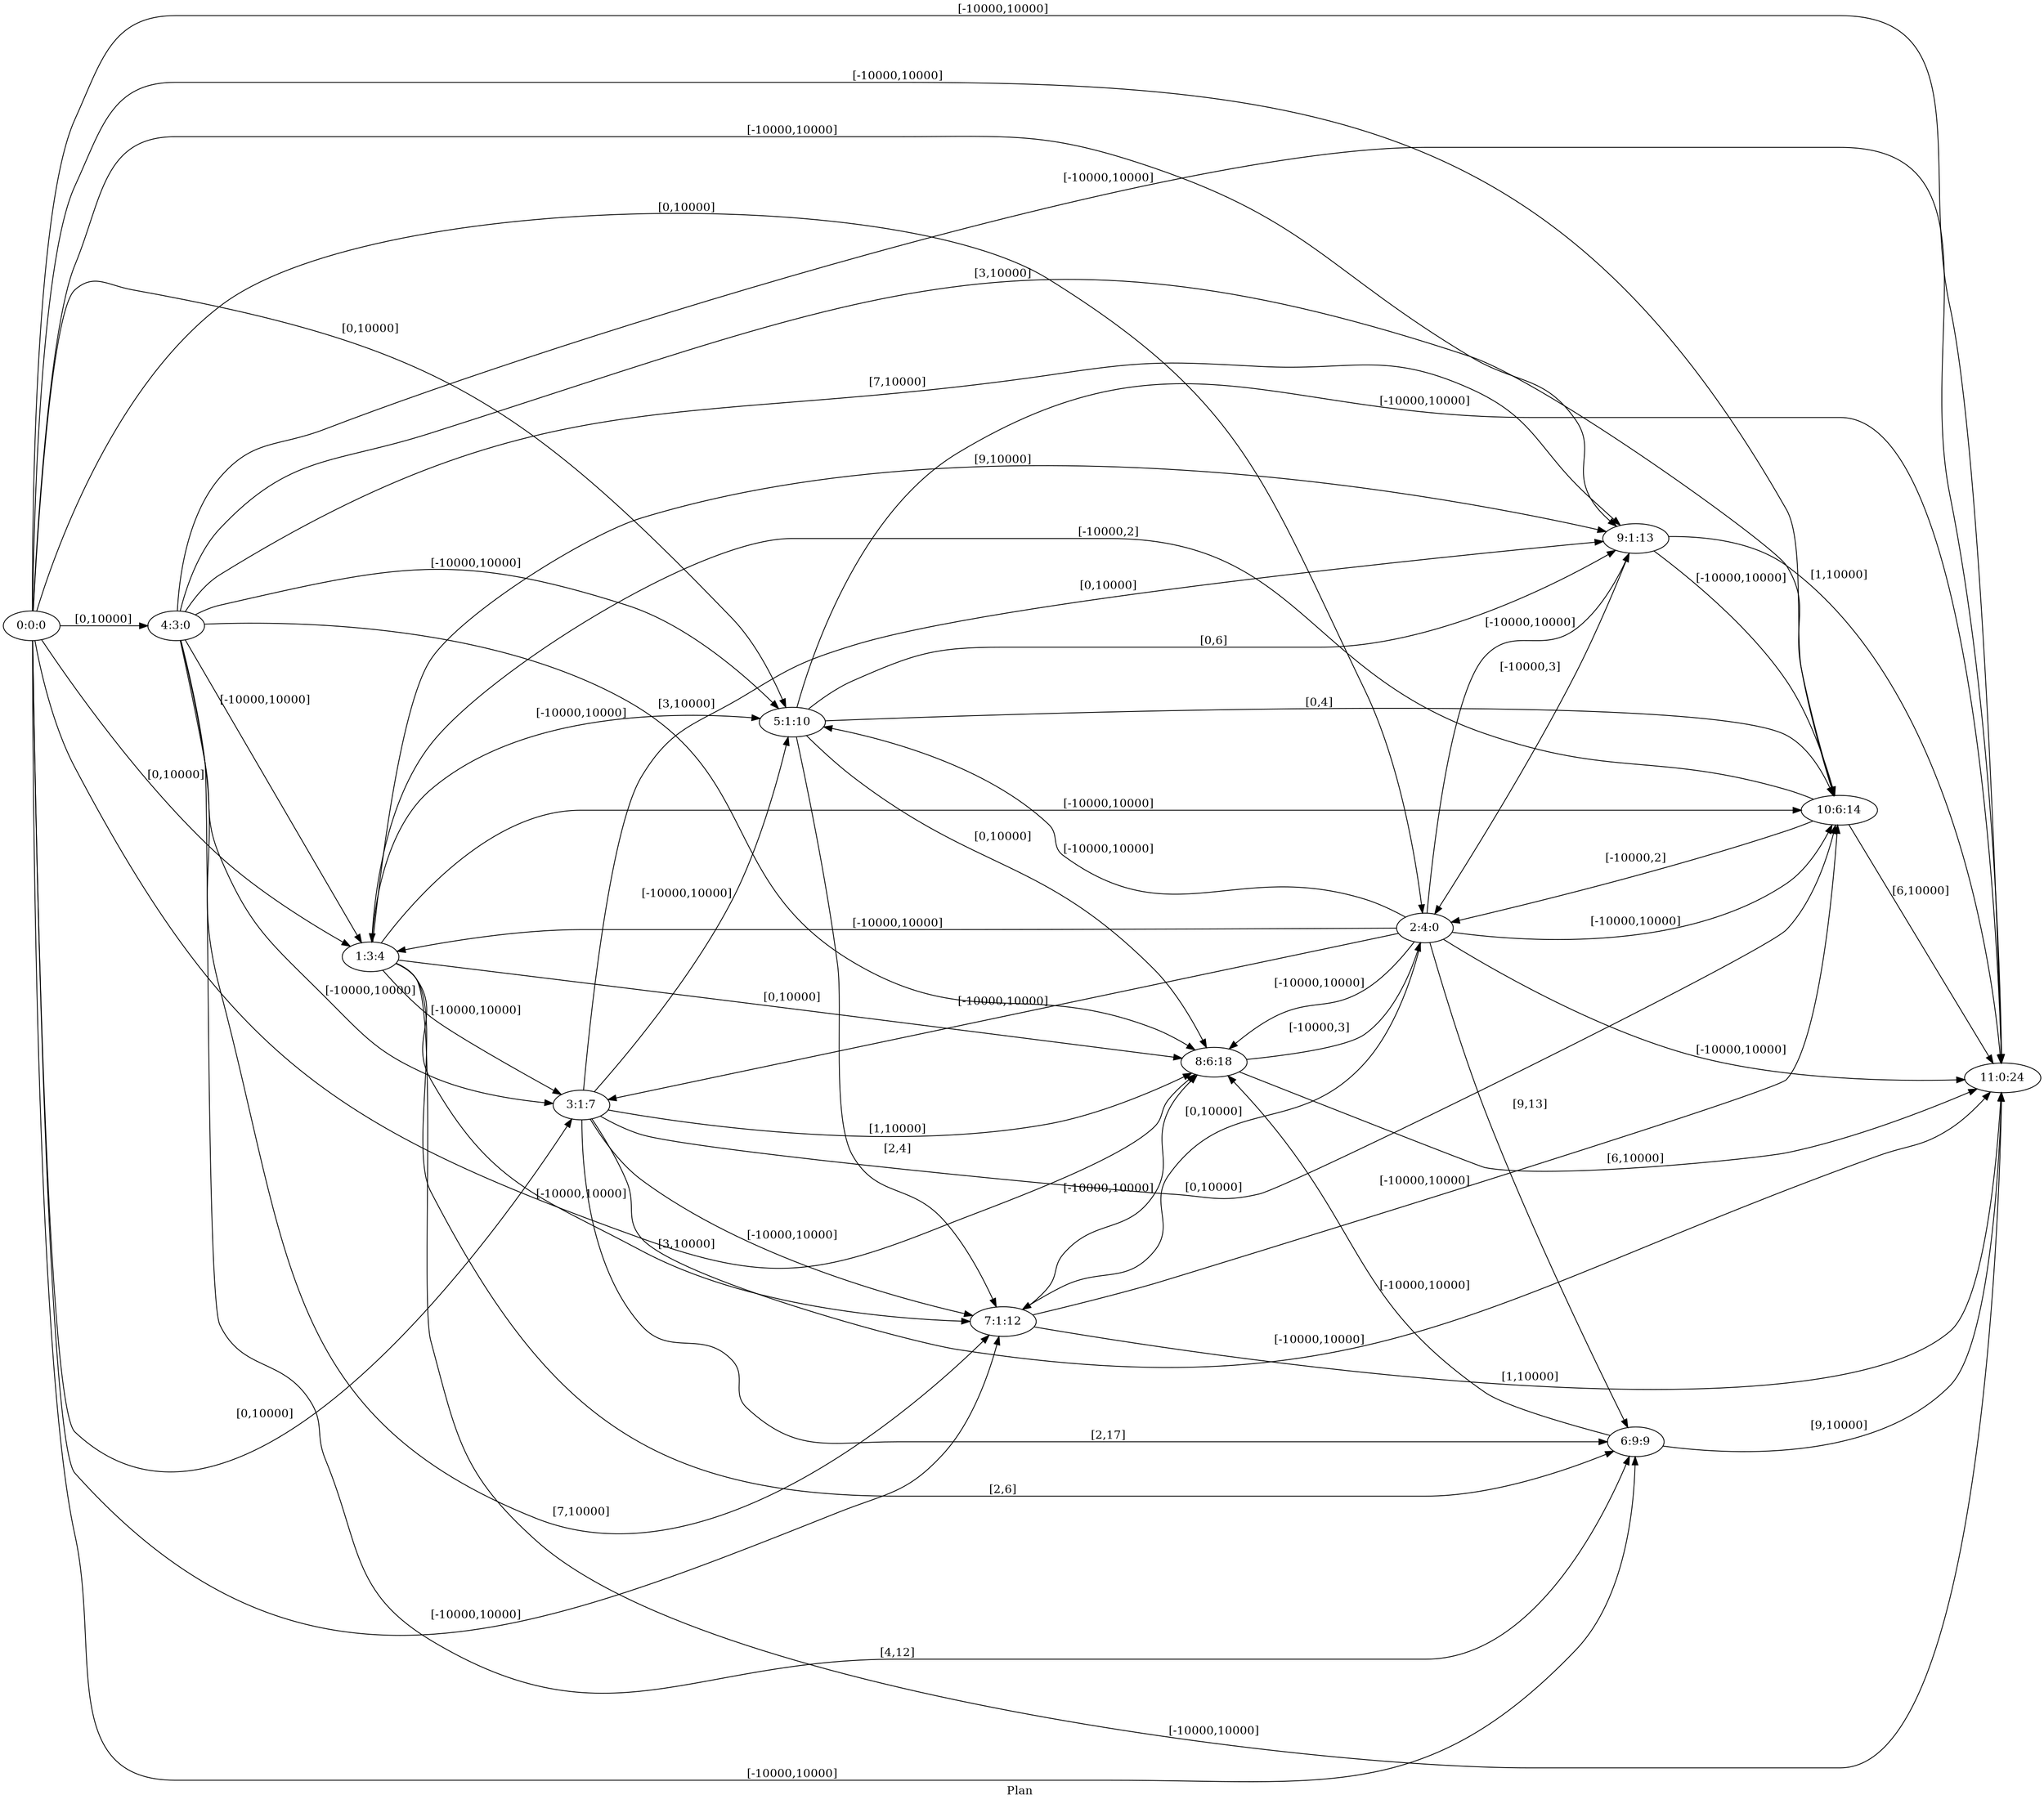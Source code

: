 digraph G {
 rankdir = LR;
 nodesep = .45; 
 size = 30;
label="Plan ";
 fldt = 0.621074;
"0:0:0"->"1:3:4"[ label = "[0,10000]"];
"0:0:0"->"2:4:0"[ label = "[0,10000]"];
"0:0:0"->"3:1:7"[ label = "[0,10000]"];
"0:0:0"->"4:3:0"[ label = "[0,10000]"];
"0:0:0"->"5:1:10"[ label = "[0,10000]"];
"0:0:0"->"6:9:9"[ label = "[-10000,10000]"];
"0:0:0"->"7:1:12"[ label = "[-10000,10000]"];
"0:0:0"->"8:6:18"[ label = "[-10000,10000]"];
"0:0:0"->"9:1:13"[ label = "[-10000,10000]"];
"0:0:0"->"10:6:14"[ label = "[-10000,10000]"];
"0:0:0"->"11:0:24"[ label = "[-10000,10000]"];
"1:3:4"->"3:1:7"[ label = "[-10000,10000]"];
"1:3:4"->"5:1:10"[ label = "[-10000,10000]"];
"1:3:4"->"6:9:9"[ label = "[2,6]"];
"1:3:4"->"7:1:12"[ label = "[3,10000]"];
"1:3:4"->"8:6:18"[ label = "[0,10000]"];
"1:3:4"->"9:1:13"[ label = "[9,10000]"];
"1:3:4"->"10:6:14"[ label = "[-10000,10000]"];
"1:3:4"->"11:0:24"[ label = "[-10000,10000]"];
"2:4:0"->"1:3:4"[ label = "[-10000,10000]"];
"2:4:0"->"3:1:7"[ label = "[-10000,10000]"];
"2:4:0"->"5:1:10"[ label = "[-10000,10000]"];
"2:4:0"->"6:9:9"[ label = "[9,13]"];
"2:4:0"->"7:1:12"[ label = "[0,10000]"];
"2:4:0"->"8:6:18"[ label = "[-10000,10000]"];
"2:4:0"->"9:1:13"[ label = "[-10000,10000]"];
"2:4:0"->"10:6:14"[ label = "[-10000,10000]"];
"2:4:0"->"11:0:24"[ label = "[-10000,10000]"];
"3:1:7"->"5:1:10"[ label = "[-10000,10000]"];
"3:1:7"->"6:9:9"[ label = "[2,17]"];
"3:1:7"->"7:1:12"[ label = "[-10000,10000]"];
"3:1:7"->"8:6:18"[ label = "[1,10000]"];
"3:1:7"->"9:1:13"[ label = "[0,10000]"];
"3:1:7"->"10:6:14"[ label = "[0,10000]"];
"3:1:7"->"11:0:24"[ label = "[-10000,10000]"];
"4:3:0"->"1:3:4"[ label = "[-10000,10000]"];
"4:3:0"->"3:1:7"[ label = "[-10000,10000]"];
"4:3:0"->"5:1:10"[ label = "[-10000,10000]"];
"4:3:0"->"6:9:9"[ label = "[4,12]"];
"4:3:0"->"7:1:12"[ label = "[7,10000]"];
"4:3:0"->"8:6:18"[ label = "[3,10000]"];
"4:3:0"->"9:1:13"[ label = "[7,10000]"];
"4:3:0"->"10:6:14"[ label = "[3,10000]"];
"4:3:0"->"11:0:24"[ label = "[-10000,10000]"];
"5:1:10"->"7:1:12"[ label = "[2,4]"];
"5:1:10"->"8:6:18"[ label = "[0,10000]"];
"5:1:10"->"9:1:13"[ label = "[0,6]"];
"5:1:10"->"10:6:14"[ label = "[0,4]"];
"5:1:10"->"11:0:24"[ label = "[-10000,10000]"];
"6:9:9"->"8:6:18"[ label = "[-10000,10000]"];
"6:9:9"->"11:0:24"[ label = "[9,10000]"];
"7:1:12"->"8:6:18"[ label = "[-10000,10000]"];
"7:1:12"->"10:6:14"[ label = "[-10000,10000]"];
"7:1:12"->"11:0:24"[ label = "[1,10000]"];
"8:6:18"->"2:4:0"[ label = "[-10000,3]"];
"8:6:18"->"11:0:24"[ label = "[6,10000]"];
"9:1:13"->"2:4:0"[ label = "[-10000,3]"];
"9:1:13"->"10:6:14"[ label = "[-10000,10000]"];
"9:1:13"->"11:0:24"[ label = "[1,10000]"];
"10:6:14"->"1:3:4"[ label = "[-10000,2]"];
"10:6:14"->"2:4:0"[ label = "[-10000,2]"];
"10:6:14"->"11:0:24"[ label = "[6,10000]"];
}
